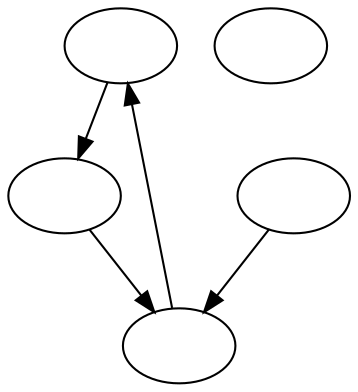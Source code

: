 digraph g{
  i2[image="emojis\emoji-0002.png", label=""];
  i3[image="emojis\emoji-0003.png", label=""];
  i4[image="emojis\emoji-0004.png", label=""];
  i5[image="emojis\emoji-0005.png", label=""];

  i6[image="emoji.png", label=""];





    i2 -> i3;
    i3 -> i5;
    i4 -> i5;
    i5 -> i2;
}